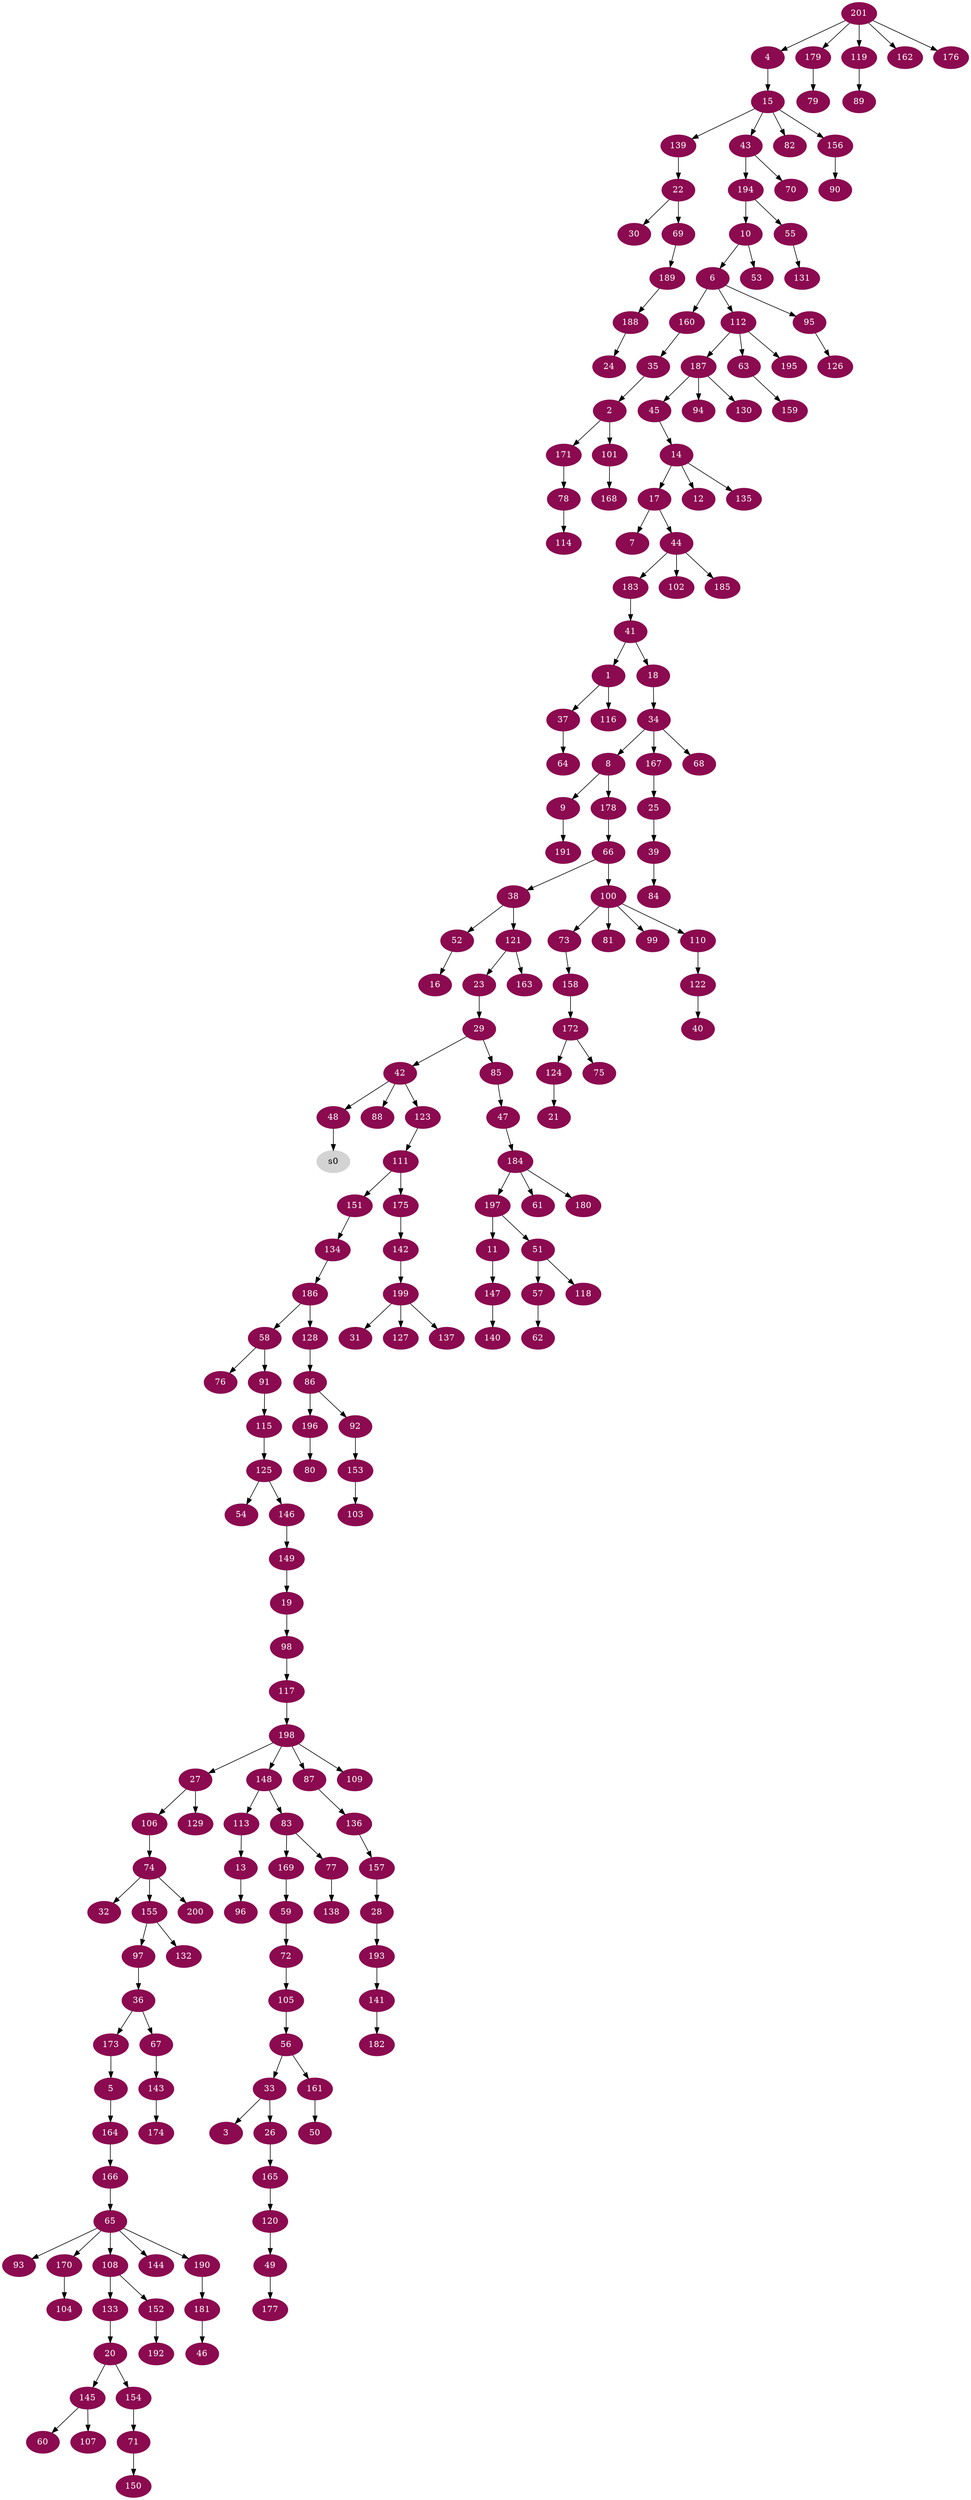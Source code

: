 digraph G {
node [color=deeppink4, style=filled, fontcolor=white];
41 -> 1;
35 -> 2;
33 -> 3;
201 -> 4;
173 -> 5;
10 -> 6;
17 -> 7;
34 -> 8;
8 -> 9;
194 -> 10;
197 -> 11;
14 -> 12;
113 -> 13;
45 -> 14;
4 -> 15;
52 -> 16;
14 -> 17;
41 -> 18;
149 -> 19;
133 -> 20;
124 -> 21;
139 -> 22;
121 -> 23;
188 -> 24;
167 -> 25;
33 -> 26;
198 -> 27;
157 -> 28;
23 -> 29;
22 -> 30;
199 -> 31;
74 -> 32;
56 -> 33;
18 -> 34;
160 -> 35;
97 -> 36;
1 -> 37;
66 -> 38;
25 -> 39;
122 -> 40;
183 -> 41;
29 -> 42;
15 -> 43;
17 -> 44;
187 -> 45;
181 -> 46;
85 -> 47;
42 -> 48;
120 -> 49;
161 -> 50;
197 -> 51;
38 -> 52;
10 -> 53;
125 -> 54;
194 -> 55;
105 -> 56;
51 -> 57;
186 -> 58;
169 -> 59;
145 -> 60;
184 -> 61;
57 -> 62;
112 -> 63;
37 -> 64;
166 -> 65;
178 -> 66;
36 -> 67;
34 -> 68;
22 -> 69;
43 -> 70;
154 -> 71;
59 -> 72;
100 -> 73;
106 -> 74;
172 -> 75;
58 -> 76;
83 -> 77;
171 -> 78;
179 -> 79;
196 -> 80;
100 -> 81;
15 -> 82;
148 -> 83;
39 -> 84;
29 -> 85;
128 -> 86;
198 -> 87;
42 -> 88;
119 -> 89;
156 -> 90;
58 -> 91;
86 -> 92;
65 -> 93;
187 -> 94;
6 -> 95;
13 -> 96;
155 -> 97;
19 -> 98;
100 -> 99;
66 -> 100;
2 -> 101;
44 -> 102;
153 -> 103;
170 -> 104;
72 -> 105;
27 -> 106;
145 -> 107;
65 -> 108;
198 -> 109;
100 -> 110;
123 -> 111;
6 -> 112;
148 -> 113;
78 -> 114;
91 -> 115;
1 -> 116;
98 -> 117;
51 -> 118;
201 -> 119;
165 -> 120;
38 -> 121;
110 -> 122;
42 -> 123;
172 -> 124;
115 -> 125;
95 -> 126;
199 -> 127;
186 -> 128;
27 -> 129;
187 -> 130;
55 -> 131;
155 -> 132;
108 -> 133;
151 -> 134;
14 -> 135;
87 -> 136;
199 -> 137;
77 -> 138;
15 -> 139;
147 -> 140;
193 -> 141;
175 -> 142;
67 -> 143;
65 -> 144;
20 -> 145;
125 -> 146;
11 -> 147;
198 -> 148;
146 -> 149;
71 -> 150;
111 -> 151;
108 -> 152;
92 -> 153;
20 -> 154;
74 -> 155;
15 -> 156;
136 -> 157;
73 -> 158;
63 -> 159;
6 -> 160;
56 -> 161;
201 -> 162;
121 -> 163;
5 -> 164;
26 -> 165;
164 -> 166;
34 -> 167;
101 -> 168;
83 -> 169;
65 -> 170;
2 -> 171;
158 -> 172;
36 -> 173;
143 -> 174;
111 -> 175;
201 -> 176;
49 -> 177;
8 -> 178;
201 -> 179;
184 -> 180;
190 -> 181;
141 -> 182;
44 -> 183;
47 -> 184;
44 -> 185;
134 -> 186;
112 -> 187;
189 -> 188;
69 -> 189;
65 -> 190;
9 -> 191;
152 -> 192;
28 -> 193;
43 -> 194;
112 -> 195;
86 -> 196;
184 -> 197;
117 -> 198;
142 -> 199;
74 -> 200;
node [color=lightgrey, style=filled, fontcolor=black];
48 -> s0;
}
